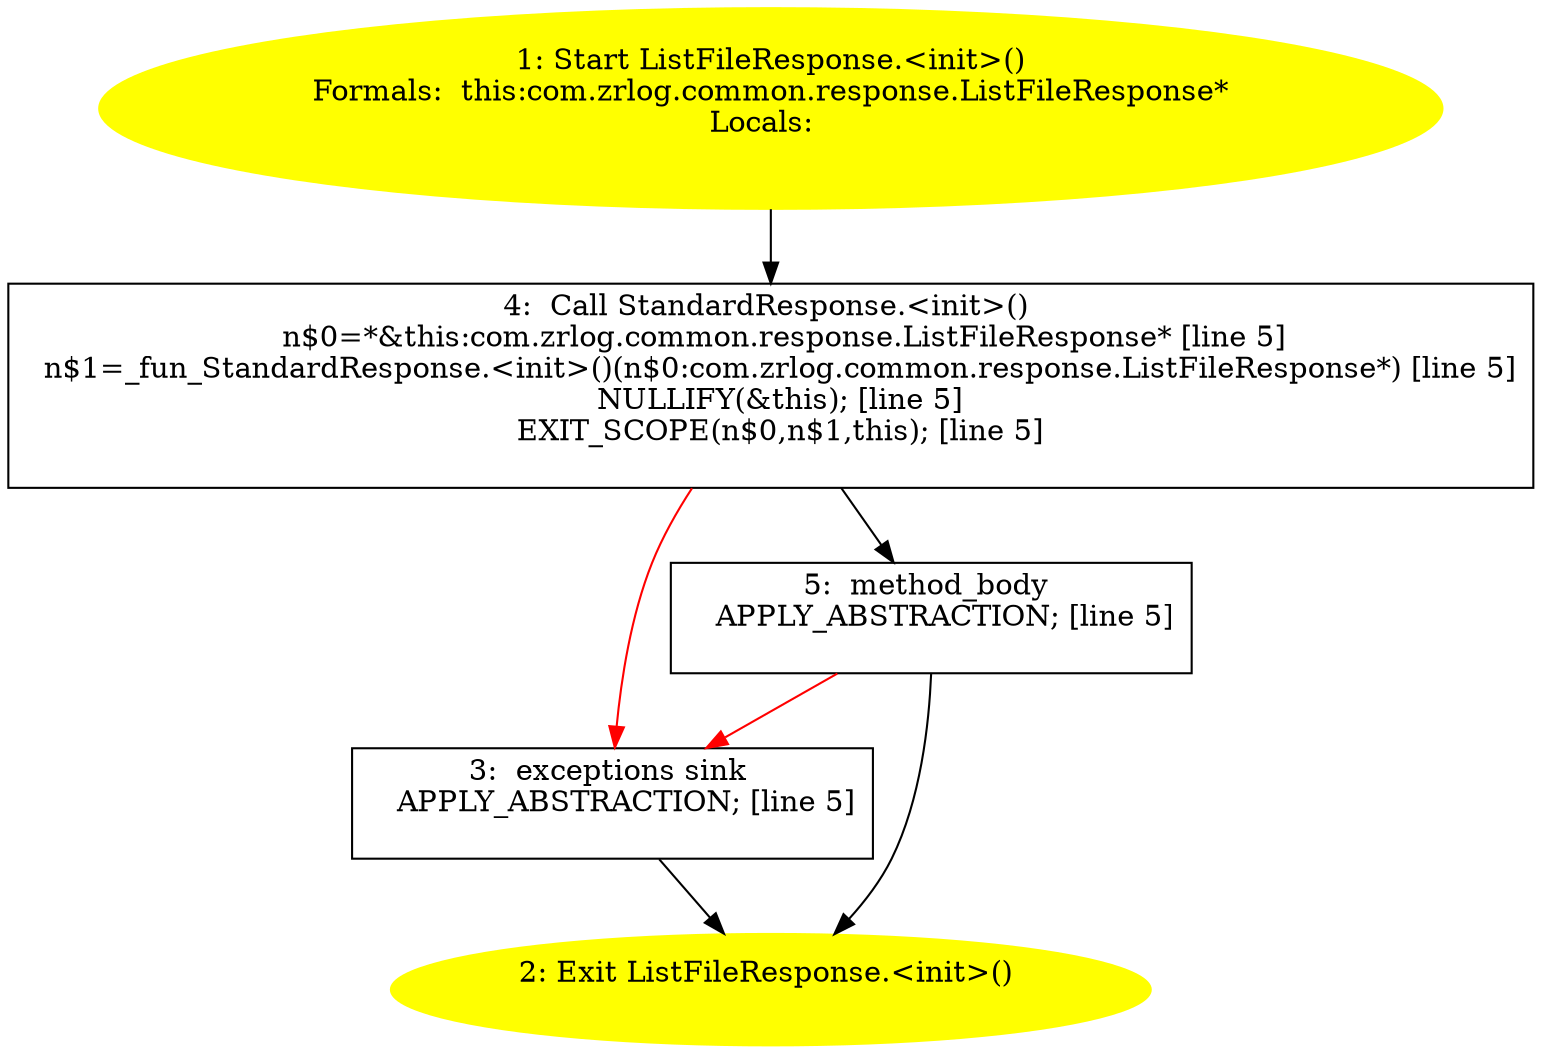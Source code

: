 /* @generated */
digraph cfg {
"com.zrlog.common.response.ListFileResponse.<init>().a7d3778e7a861f61ef4905e025fef1b6_1" [label="1: Start ListFileResponse.<init>()\nFormals:  this:com.zrlog.common.response.ListFileResponse*\nLocals:  \n  " color=yellow style=filled]
	

	 "com.zrlog.common.response.ListFileResponse.<init>().a7d3778e7a861f61ef4905e025fef1b6_1" -> "com.zrlog.common.response.ListFileResponse.<init>().a7d3778e7a861f61ef4905e025fef1b6_4" ;
"com.zrlog.common.response.ListFileResponse.<init>().a7d3778e7a861f61ef4905e025fef1b6_2" [label="2: Exit ListFileResponse.<init>() \n  " color=yellow style=filled]
	

"com.zrlog.common.response.ListFileResponse.<init>().a7d3778e7a861f61ef4905e025fef1b6_3" [label="3:  exceptions sink \n   APPLY_ABSTRACTION; [line 5]\n " shape="box"]
	

	 "com.zrlog.common.response.ListFileResponse.<init>().a7d3778e7a861f61ef4905e025fef1b6_3" -> "com.zrlog.common.response.ListFileResponse.<init>().a7d3778e7a861f61ef4905e025fef1b6_2" ;
"com.zrlog.common.response.ListFileResponse.<init>().a7d3778e7a861f61ef4905e025fef1b6_4" [label="4:  Call StandardResponse.<init>() \n   n$0=*&this:com.zrlog.common.response.ListFileResponse* [line 5]\n  n$1=_fun_StandardResponse.<init>()(n$0:com.zrlog.common.response.ListFileResponse*) [line 5]\n  NULLIFY(&this); [line 5]\n  EXIT_SCOPE(n$0,n$1,this); [line 5]\n " shape="box"]
	

	 "com.zrlog.common.response.ListFileResponse.<init>().a7d3778e7a861f61ef4905e025fef1b6_4" -> "com.zrlog.common.response.ListFileResponse.<init>().a7d3778e7a861f61ef4905e025fef1b6_5" ;
	 "com.zrlog.common.response.ListFileResponse.<init>().a7d3778e7a861f61ef4905e025fef1b6_4" -> "com.zrlog.common.response.ListFileResponse.<init>().a7d3778e7a861f61ef4905e025fef1b6_3" [color="red" ];
"com.zrlog.common.response.ListFileResponse.<init>().a7d3778e7a861f61ef4905e025fef1b6_5" [label="5:  method_body \n   APPLY_ABSTRACTION; [line 5]\n " shape="box"]
	

	 "com.zrlog.common.response.ListFileResponse.<init>().a7d3778e7a861f61ef4905e025fef1b6_5" -> "com.zrlog.common.response.ListFileResponse.<init>().a7d3778e7a861f61ef4905e025fef1b6_2" ;
	 "com.zrlog.common.response.ListFileResponse.<init>().a7d3778e7a861f61ef4905e025fef1b6_5" -> "com.zrlog.common.response.ListFileResponse.<init>().a7d3778e7a861f61ef4905e025fef1b6_3" [color="red" ];
}
